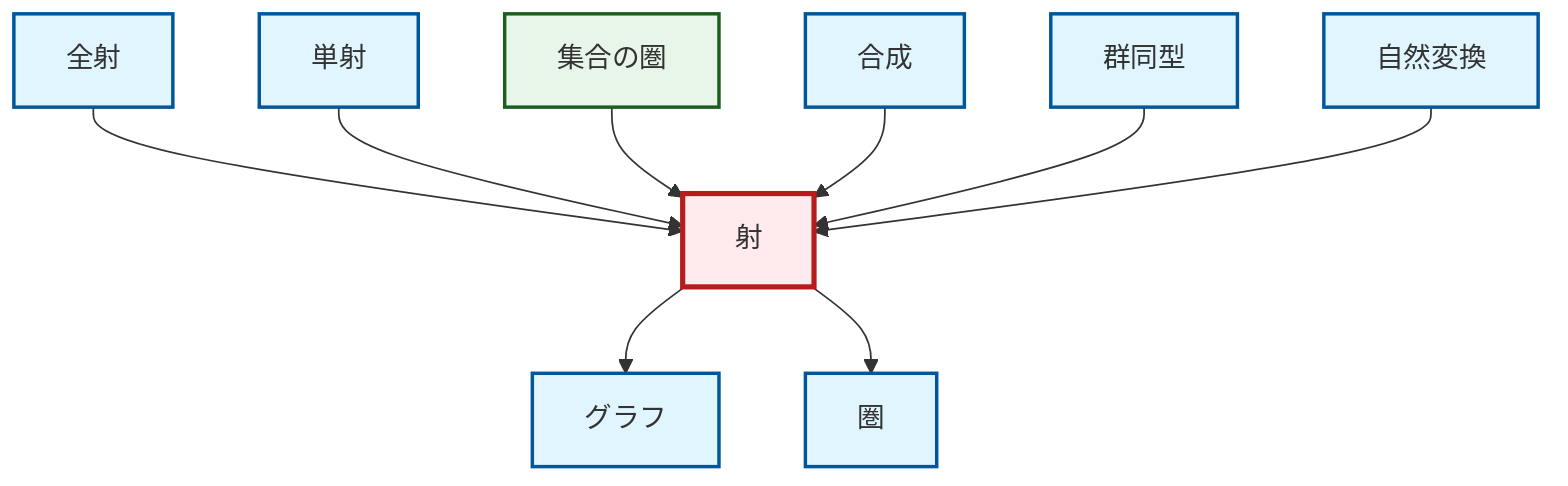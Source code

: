 graph TD
    classDef definition fill:#e1f5fe,stroke:#01579b,stroke-width:2px
    classDef theorem fill:#f3e5f5,stroke:#4a148c,stroke-width:2px
    classDef axiom fill:#fff3e0,stroke:#e65100,stroke-width:2px
    classDef example fill:#e8f5e9,stroke:#1b5e20,stroke-width:2px
    classDef current fill:#ffebee,stroke:#b71c1c,stroke-width:3px
    def-category["圏"]:::definition
    ex-set-category["集合の圏"]:::example
    def-isomorphism["群同型"]:::definition
    def-monomorphism["単射"]:::definition
    def-morphism["射"]:::definition
    def-composition["合成"]:::definition
    def-graph["グラフ"]:::definition
    def-epimorphism["全射"]:::definition
    def-natural-transformation["自然変換"]:::definition
    def-epimorphism --> def-morphism
    def-morphism --> def-graph
    def-monomorphism --> def-morphism
    ex-set-category --> def-morphism
    def-morphism --> def-category
    def-composition --> def-morphism
    def-isomorphism --> def-morphism
    def-natural-transformation --> def-morphism
    class def-morphism current